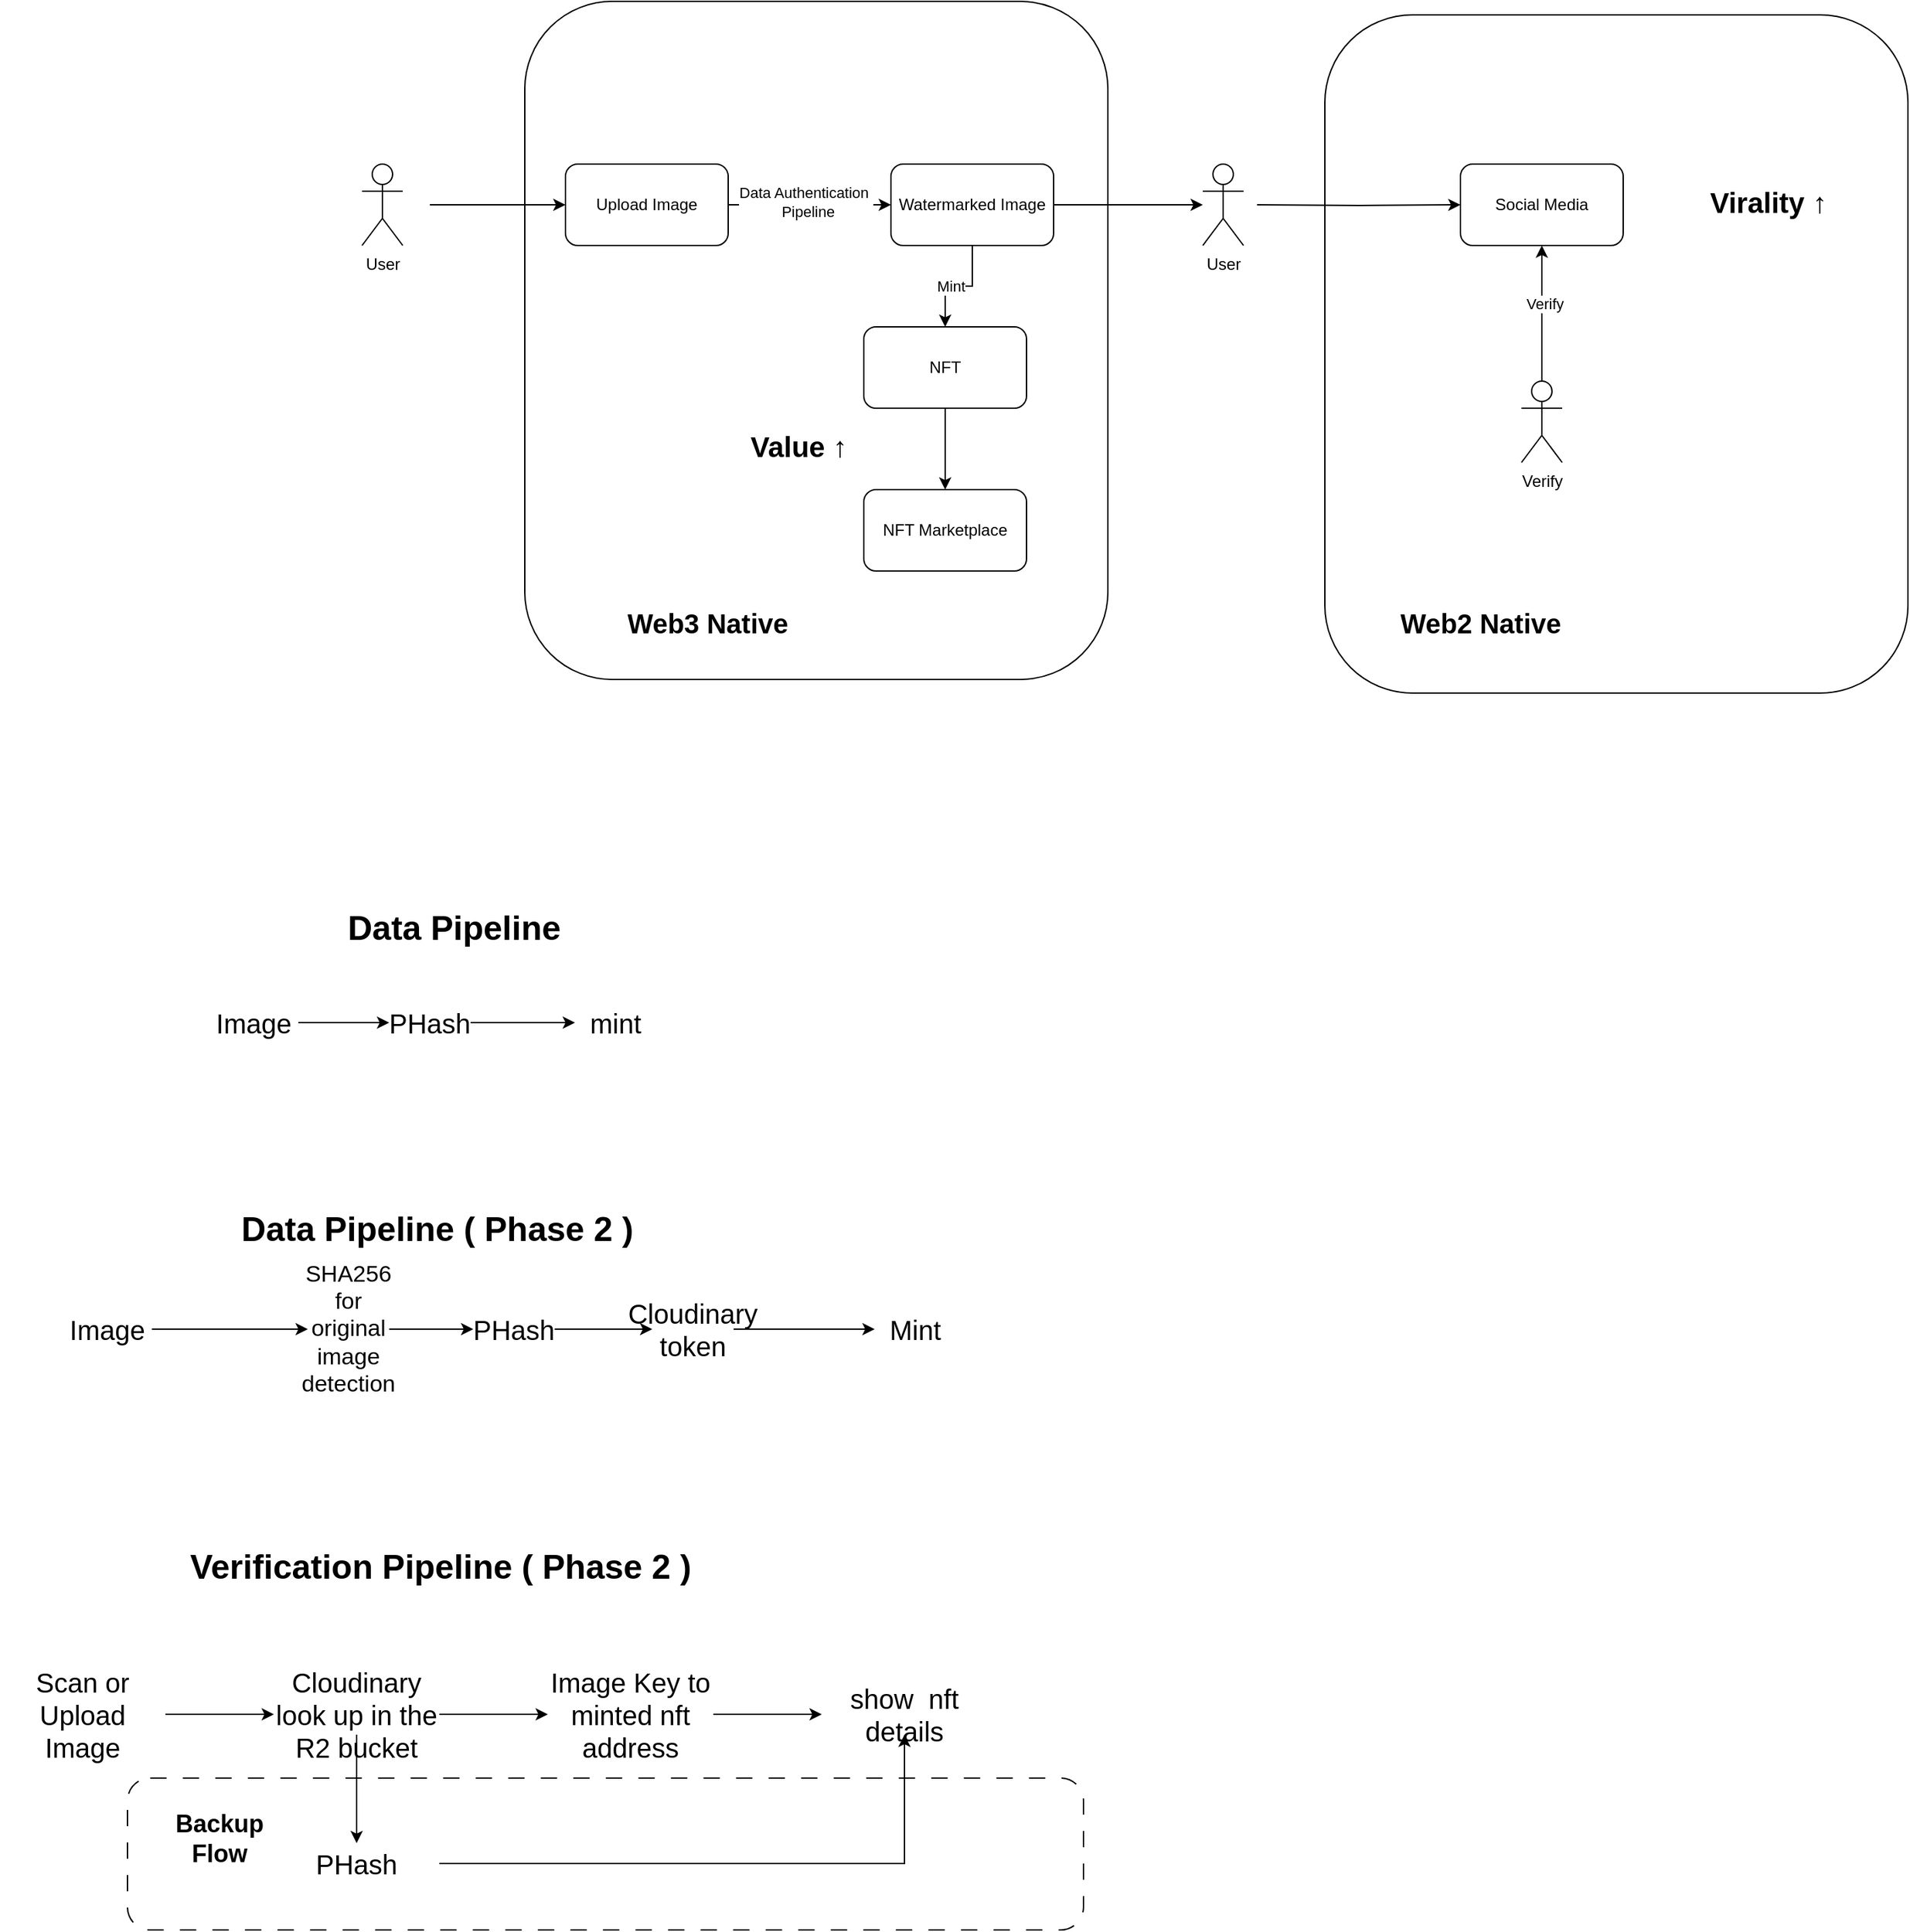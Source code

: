 <mxfile version="26.2.13" pages="4">
  <diagram name="Architecture" id="SdlY6U1H4udfot6sdlyQ">
    <mxGraphModel dx="1600" dy="711" grid="0" gridSize="10" guides="1" tooltips="1" connect="1" arrows="1" fold="1" page="0" pageScale="1" pageWidth="850" pageHeight="1100" math="0" shadow="0">
      <root>
        <mxCell id="0" />
        <mxCell id="1" parent="0" />
        <mxCell id="FPxf1p39scYx3y1_WAn7-32" value="" style="rounded=1;whiteSpace=wrap;html=1;dashed=1;dashPattern=12 12;" vertex="1" parent="1">
          <mxGeometry x="-113" y="1400" width="705" height="112" as="geometry" />
        </mxCell>
        <mxCell id="Ugt37-HIwqrgVjgy8sR8-19" value="" style="rounded=1;whiteSpace=wrap;html=1;" parent="1" vertex="1">
          <mxGeometry x="770" y="100" width="430" height="500" as="geometry" />
        </mxCell>
        <mxCell id="Ugt37-HIwqrgVjgy8sR8-18" value="" style="rounded=1;whiteSpace=wrap;html=1;" parent="1" vertex="1">
          <mxGeometry x="180" y="90" width="430" height="500" as="geometry" />
        </mxCell>
        <mxCell id="Ugt37-HIwqrgVjgy8sR8-10" style="edgeStyle=orthogonalEdgeStyle;rounded=0;orthogonalLoop=1;jettySize=auto;html=1;exitX=1;exitY=0.5;exitDx=0;exitDy=0;entryX=0;entryY=0.5;entryDx=0;entryDy=0;" parent="1" source="Ugt37-HIwqrgVjgy8sR8-1" target="Ugt37-HIwqrgVjgy8sR8-2" edge="1">
          <mxGeometry relative="1" as="geometry" />
        </mxCell>
        <mxCell id="Ugt37-HIwqrgVjgy8sR8-25" value="Data Authentication&amp;nbsp;&lt;div&gt;&amp;nbsp;Pipeline&lt;/div&gt;" style="edgeLabel;html=1;align=center;verticalAlign=middle;resizable=0;points=[];" parent="Ugt37-HIwqrgVjgy8sR8-10" vertex="1" connectable="0">
          <mxGeometry x="-0.235" y="2" relative="1" as="geometry">
            <mxPoint x="11" as="offset" />
          </mxGeometry>
        </mxCell>
        <mxCell id="Ugt37-HIwqrgVjgy8sR8-1" value="Upload Image" style="rounded=1;whiteSpace=wrap;html=1;" parent="1" vertex="1">
          <mxGeometry x="210" y="210" width="120" height="60" as="geometry" />
        </mxCell>
        <mxCell id="Ugt37-HIwqrgVjgy8sR8-11" style="edgeStyle=orthogonalEdgeStyle;rounded=0;orthogonalLoop=1;jettySize=auto;html=1;exitX=0.5;exitY=1;exitDx=0;exitDy=0;entryX=0.5;entryY=0;entryDx=0;entryDy=0;" parent="1" source="Ugt37-HIwqrgVjgy8sR8-2" target="Ugt37-HIwqrgVjgy8sR8-3" edge="1">
          <mxGeometry relative="1" as="geometry" />
        </mxCell>
        <mxCell id="BpX1r6ZqAH9jT2j5T_lQ-10" value="Mint" style="edgeLabel;html=1;align=center;verticalAlign=middle;resizable=0;points=[];" parent="Ugt37-HIwqrgVjgy8sR8-11" vertex="1" connectable="0">
          <mxGeometry x="0.167" relative="1" as="geometry">
            <mxPoint as="offset" />
          </mxGeometry>
        </mxCell>
        <mxCell id="Ugt37-HIwqrgVjgy8sR8-14" style="edgeStyle=orthogonalEdgeStyle;rounded=0;orthogonalLoop=1;jettySize=auto;html=1;exitX=1;exitY=0.5;exitDx=0;exitDy=0;" parent="1" source="Ugt37-HIwqrgVjgy8sR8-2" target="Ugt37-HIwqrgVjgy8sR8-5" edge="1">
          <mxGeometry relative="1" as="geometry" />
        </mxCell>
        <mxCell id="Ugt37-HIwqrgVjgy8sR8-2" value="Watermarked Image" style="rounded=1;whiteSpace=wrap;html=1;" parent="1" vertex="1">
          <mxGeometry x="450" y="210" width="120" height="60" as="geometry" />
        </mxCell>
        <mxCell id="Ugt37-HIwqrgVjgy8sR8-12" style="edgeStyle=orthogonalEdgeStyle;rounded=0;orthogonalLoop=1;jettySize=auto;html=1;exitX=0.5;exitY=1;exitDx=0;exitDy=0;entryX=0.5;entryY=0;entryDx=0;entryDy=0;" parent="1" source="Ugt37-HIwqrgVjgy8sR8-3" target="Ugt37-HIwqrgVjgy8sR8-4" edge="1">
          <mxGeometry relative="1" as="geometry" />
        </mxCell>
        <mxCell id="Ugt37-HIwqrgVjgy8sR8-3" value="NFT" style="rounded=1;whiteSpace=wrap;html=1;" parent="1" vertex="1">
          <mxGeometry x="430" y="330" width="120" height="60" as="geometry" />
        </mxCell>
        <mxCell id="Ugt37-HIwqrgVjgy8sR8-4" value="NFT Marketplace" style="rounded=1;whiteSpace=wrap;html=1;" parent="1" vertex="1">
          <mxGeometry x="430" y="450" width="120" height="60" as="geometry" />
        </mxCell>
        <mxCell id="Ugt37-HIwqrgVjgy8sR8-15" style="edgeStyle=orthogonalEdgeStyle;rounded=0;orthogonalLoop=1;jettySize=auto;html=1;entryX=0;entryY=0.5;entryDx=0;entryDy=0;" parent="1" target="Ugt37-HIwqrgVjgy8sR8-6" edge="1">
          <mxGeometry relative="1" as="geometry">
            <mxPoint x="720" y="240" as="sourcePoint" />
          </mxGeometry>
        </mxCell>
        <mxCell id="Ugt37-HIwqrgVjgy8sR8-5" value="User" style="shape=umlActor;verticalLabelPosition=bottom;verticalAlign=top;html=1;outlineConnect=0;" parent="1" vertex="1">
          <mxGeometry x="680" y="210" width="30" height="60" as="geometry" />
        </mxCell>
        <mxCell id="Ugt37-HIwqrgVjgy8sR8-6" value="Social Media" style="rounded=1;whiteSpace=wrap;html=1;" parent="1" vertex="1">
          <mxGeometry x="870" y="210" width="120" height="60" as="geometry" />
        </mxCell>
        <mxCell id="Ugt37-HIwqrgVjgy8sR8-20" style="edgeStyle=orthogonalEdgeStyle;rounded=0;orthogonalLoop=1;jettySize=auto;html=1;exitX=0.5;exitY=0;exitDx=0;exitDy=0;exitPerimeter=0;entryX=0.5;entryY=1;entryDx=0;entryDy=0;" parent="1" source="Ugt37-HIwqrgVjgy8sR8-8" target="Ugt37-HIwqrgVjgy8sR8-6" edge="1">
          <mxGeometry relative="1" as="geometry" />
        </mxCell>
        <mxCell id="Ugt37-HIwqrgVjgy8sR8-26" value="Verify" style="edgeLabel;html=1;align=center;verticalAlign=middle;resizable=0;points=[];" parent="Ugt37-HIwqrgVjgy8sR8-20" vertex="1" connectable="0">
          <mxGeometry x="0.146" y="-2" relative="1" as="geometry">
            <mxPoint as="offset" />
          </mxGeometry>
        </mxCell>
        <mxCell id="Ugt37-HIwqrgVjgy8sR8-8" value="Verify" style="shape=umlActor;verticalLabelPosition=bottom;verticalAlign=top;html=1;outlineConnect=0;" parent="1" vertex="1">
          <mxGeometry x="915" y="370" width="30" height="60" as="geometry" />
        </mxCell>
        <mxCell id="Ugt37-HIwqrgVjgy8sR8-9" value="" style="endArrow=classic;html=1;rounded=0;" parent="1" target="Ugt37-HIwqrgVjgy8sR8-1" edge="1">
          <mxGeometry width="50" height="50" relative="1" as="geometry">
            <mxPoint x="110" y="240" as="sourcePoint" />
            <mxPoint x="530" y="290" as="targetPoint" />
          </mxGeometry>
        </mxCell>
        <mxCell id="Ugt37-HIwqrgVjgy8sR8-13" value="User" style="shape=umlActor;verticalLabelPosition=bottom;verticalAlign=top;html=1;outlineConnect=0;" parent="1" vertex="1">
          <mxGeometry x="60" y="210" width="30" height="60" as="geometry" />
        </mxCell>
        <mxCell id="Ugt37-HIwqrgVjgy8sR8-21" value="Web3 Native" style="text;html=1;align=center;verticalAlign=middle;whiteSpace=wrap;rounded=0;fontStyle=1;fontSize=20;" parent="1" vertex="1">
          <mxGeometry x="240" y="530" width="150" height="35" as="geometry" />
        </mxCell>
        <mxCell id="Ugt37-HIwqrgVjgy8sR8-22" value="Web2 Native" style="text;html=1;align=center;verticalAlign=middle;whiteSpace=wrap;rounded=0;fontStyle=1;fontSize=20;" parent="1" vertex="1">
          <mxGeometry x="810" y="530" width="150" height="35" as="geometry" />
        </mxCell>
        <mxCell id="Ugt37-HIwqrgVjgy8sR8-23" value="&lt;b&gt;Virality&amp;nbsp;&lt;/b&gt;↑&amp;nbsp;" style="text;html=1;align=center;verticalAlign=middle;whiteSpace=wrap;rounded=0;fontSize=21;" parent="1" vertex="1">
          <mxGeometry x="1010" y="220" width="180" height="35" as="geometry" />
        </mxCell>
        <mxCell id="Ugt37-HIwqrgVjgy8sR8-24" value="&lt;b&gt;Value&amp;nbsp;&lt;/b&gt;↑&amp;nbsp;" style="text;html=1;align=center;verticalAlign=middle;whiteSpace=wrap;rounded=0;fontSize=21;" parent="1" vertex="1">
          <mxGeometry x="330" y="400" width="110" height="35" as="geometry" />
        </mxCell>
        <mxCell id="BpX1r6ZqAH9jT2j5T_lQ-4" value="Data Pipeline" style="text;html=1;align=center;verticalAlign=middle;whiteSpace=wrap;rounded=0;fontStyle=1;fontSize=25;" parent="1" vertex="1">
          <mxGeometry x="3" y="757" width="250" height="30" as="geometry" />
        </mxCell>
        <mxCell id="BpX1r6ZqAH9jT2j5T_lQ-8" style="edgeStyle=orthogonalEdgeStyle;rounded=0;orthogonalLoop=1;jettySize=auto;html=1;exitX=1;exitY=0.5;exitDx=0;exitDy=0;entryX=0;entryY=0.5;entryDx=0;entryDy=0;" parent="1" source="BpX1r6ZqAH9jT2j5T_lQ-5" target="BpX1r6ZqAH9jT2j5T_lQ-6" edge="1">
          <mxGeometry relative="1" as="geometry" />
        </mxCell>
        <mxCell id="BpX1r6ZqAH9jT2j5T_lQ-5" value="&lt;font style=&quot;font-size: 20px;&quot;&gt;Image&amp;nbsp;&lt;/font&gt;" style="text;html=1;align=center;verticalAlign=middle;whiteSpace=wrap;rounded=0;" parent="1" vertex="1">
          <mxGeometry x="-47" y="828" width="60" height="30" as="geometry" />
        </mxCell>
        <mxCell id="BpX1r6ZqAH9jT2j5T_lQ-9" style="edgeStyle=orthogonalEdgeStyle;rounded=0;orthogonalLoop=1;jettySize=auto;html=1;exitX=1;exitY=0.5;exitDx=0;exitDy=0;entryX=0;entryY=0.5;entryDx=0;entryDy=0;" parent="1" source="BpX1r6ZqAH9jT2j5T_lQ-6" target="BpX1r6ZqAH9jT2j5T_lQ-7" edge="1">
          <mxGeometry relative="1" as="geometry" />
        </mxCell>
        <mxCell id="BpX1r6ZqAH9jT2j5T_lQ-6" value="&lt;font style=&quot;font-size: 20px;&quot;&gt;PHash&lt;/font&gt;" style="text;html=1;align=center;verticalAlign=middle;whiteSpace=wrap;rounded=0;" parent="1" vertex="1">
          <mxGeometry x="80" y="828" width="60" height="30" as="geometry" />
        </mxCell>
        <mxCell id="BpX1r6ZqAH9jT2j5T_lQ-7" value="&lt;font style=&quot;font-size: 20px;&quot;&gt;mint&lt;/font&gt;" style="text;html=1;align=center;verticalAlign=middle;whiteSpace=wrap;rounded=0;" parent="1" vertex="1">
          <mxGeometry x="217" y="828" width="60" height="30" as="geometry" />
        </mxCell>
        <mxCell id="FPxf1p39scYx3y1_WAn7-2" value="Data Pipeline ( Phase 2 )&amp;nbsp;" style="text;html=1;align=center;verticalAlign=middle;whiteSpace=wrap;rounded=0;fontStyle=1;fontSize=25;" vertex="1" parent="1">
          <mxGeometry x="-55" y="979" width="348" height="30" as="geometry" />
        </mxCell>
        <mxCell id="FPxf1p39scYx3y1_WAn7-11" value="" style="edgeStyle=orthogonalEdgeStyle;rounded=0;orthogonalLoop=1;jettySize=auto;html=1;" edge="1" parent="1" source="FPxf1p39scYx3y1_WAn7-4" target="FPxf1p39scYx3y1_WAn7-10">
          <mxGeometry relative="1" as="geometry" />
        </mxCell>
        <mxCell id="FPxf1p39scYx3y1_WAn7-4" value="&lt;font style=&quot;font-size: 20px;&quot;&gt;Image&amp;nbsp;&lt;/font&gt;" style="text;html=1;align=center;verticalAlign=middle;whiteSpace=wrap;rounded=0;" vertex="1" parent="1">
          <mxGeometry x="-155" y="1054" width="60" height="30" as="geometry" />
        </mxCell>
        <mxCell id="FPxf1p39scYx3y1_WAn7-13" value="" style="edgeStyle=orthogonalEdgeStyle;rounded=0;orthogonalLoop=1;jettySize=auto;html=1;" edge="1" parent="1" source="FPxf1p39scYx3y1_WAn7-26" target="FPxf1p39scYx3y1_WAn7-12">
          <mxGeometry relative="1" as="geometry" />
        </mxCell>
        <mxCell id="FPxf1p39scYx3y1_WAn7-10" value="&lt;font style=&quot;font-size: 17px;&quot;&gt;SHA256&lt;/font&gt;&lt;div&gt;&lt;font style=&quot;font-size: 17px;&quot;&gt;for original image detection&lt;/font&gt;&lt;/div&gt;" style="text;html=1;align=center;verticalAlign=middle;whiteSpace=wrap;rounded=0;" vertex="1" parent="1">
          <mxGeometry x="20" y="1054" width="60" height="30" as="geometry" />
        </mxCell>
        <mxCell id="FPxf1p39scYx3y1_WAn7-15" value="" style="edgeStyle=orthogonalEdgeStyle;rounded=0;orthogonalLoop=1;jettySize=auto;html=1;" edge="1" parent="1" source="FPxf1p39scYx3y1_WAn7-12" target="FPxf1p39scYx3y1_WAn7-14">
          <mxGeometry relative="1" as="geometry" />
        </mxCell>
        <mxCell id="FPxf1p39scYx3y1_WAn7-12" value="&lt;span style=&quot;font-size: 20px;&quot;&gt;Cloudinary token&lt;/span&gt;" style="text;html=1;align=center;verticalAlign=middle;whiteSpace=wrap;rounded=0;" vertex="1" parent="1">
          <mxGeometry x="274" y="1054" width="60" height="30" as="geometry" />
        </mxCell>
        <mxCell id="FPxf1p39scYx3y1_WAn7-14" value="&lt;span style=&quot;font-size: 20px;&quot;&gt;Mint&lt;/span&gt;" style="text;html=1;align=center;verticalAlign=middle;whiteSpace=wrap;rounded=0;" vertex="1" parent="1">
          <mxGeometry x="438" y="1054" width="60" height="30" as="geometry" />
        </mxCell>
        <mxCell id="FPxf1p39scYx3y1_WAn7-16" value="Verification Pipeline ( Phase 2 )" style="text;html=1;align=center;verticalAlign=middle;whiteSpace=wrap;rounded=0;fontStyle=1;fontSize=25;" vertex="1" parent="1">
          <mxGeometry x="-85" y="1228" width="406" height="30" as="geometry" />
        </mxCell>
        <mxCell id="FPxf1p39scYx3y1_WAn7-19" value="" style="edgeStyle=orthogonalEdgeStyle;rounded=0;orthogonalLoop=1;jettySize=auto;html=1;" edge="1" parent="1" source="FPxf1p39scYx3y1_WAn7-17" target="FPxf1p39scYx3y1_WAn7-18">
          <mxGeometry relative="1" as="geometry" />
        </mxCell>
        <mxCell id="FPxf1p39scYx3y1_WAn7-17" value="&lt;font style=&quot;font-size: 20px;&quot;&gt;Scan or Upload Image&lt;/font&gt;" style="text;html=1;align=center;verticalAlign=middle;whiteSpace=wrap;rounded=0;" vertex="1" parent="1">
          <mxGeometry x="-207" y="1338" width="122" height="30" as="geometry" />
        </mxCell>
        <mxCell id="FPxf1p39scYx3y1_WAn7-21" value="" style="edgeStyle=orthogonalEdgeStyle;rounded=0;orthogonalLoop=1;jettySize=auto;html=1;" edge="1" parent="1" source="FPxf1p39scYx3y1_WAn7-18" target="FPxf1p39scYx3y1_WAn7-20">
          <mxGeometry relative="1" as="geometry" />
        </mxCell>
        <mxCell id="FPxf1p39scYx3y1_WAn7-29" value="" style="edgeStyle=orthogonalEdgeStyle;rounded=0;orthogonalLoop=1;jettySize=auto;html=1;" edge="1" parent="1" source="FPxf1p39scYx3y1_WAn7-18" target="FPxf1p39scYx3y1_WAn7-28">
          <mxGeometry relative="1" as="geometry" />
        </mxCell>
        <mxCell id="FPxf1p39scYx3y1_WAn7-18" value="&lt;font style=&quot;font-size: 20px;&quot;&gt;Cloudinary look up in the R2 bucket&lt;/font&gt;" style="text;html=1;align=center;verticalAlign=middle;whiteSpace=wrap;rounded=0;" vertex="1" parent="1">
          <mxGeometry x="-5" y="1338" width="122" height="30" as="geometry" />
        </mxCell>
        <mxCell id="FPxf1p39scYx3y1_WAn7-25" value="" style="edgeStyle=orthogonalEdgeStyle;rounded=0;orthogonalLoop=1;jettySize=auto;html=1;" edge="1" parent="1" source="FPxf1p39scYx3y1_WAn7-20" target="FPxf1p39scYx3y1_WAn7-24">
          <mxGeometry relative="1" as="geometry" />
        </mxCell>
        <mxCell id="FPxf1p39scYx3y1_WAn7-20" value="&lt;font style=&quot;font-size: 20px;&quot;&gt;Image Key to minted nft address&lt;/font&gt;" style="text;html=1;align=center;verticalAlign=middle;whiteSpace=wrap;rounded=0;" vertex="1" parent="1">
          <mxGeometry x="197" y="1338" width="122" height="30" as="geometry" />
        </mxCell>
        <mxCell id="FPxf1p39scYx3y1_WAn7-24" value="&lt;font style=&quot;font-size: 20px;&quot;&gt;show &amp;nbsp;nft details&lt;/font&gt;" style="text;html=1;align=center;verticalAlign=middle;whiteSpace=wrap;rounded=0;" vertex="1" parent="1">
          <mxGeometry x="399" y="1338" width="122" height="30" as="geometry" />
        </mxCell>
        <mxCell id="FPxf1p39scYx3y1_WAn7-27" value="" style="edgeStyle=orthogonalEdgeStyle;rounded=0;orthogonalLoop=1;jettySize=auto;html=1;" edge="1" parent="1" source="FPxf1p39scYx3y1_WAn7-10" target="FPxf1p39scYx3y1_WAn7-26">
          <mxGeometry relative="1" as="geometry">
            <mxPoint x="80" y="1069" as="sourcePoint" />
            <mxPoint x="221" y="1069" as="targetPoint" />
          </mxGeometry>
        </mxCell>
        <mxCell id="FPxf1p39scYx3y1_WAn7-26" value="&lt;span style=&quot;font-size: 20px;&quot;&gt;PHash&lt;/span&gt;" style="text;html=1;align=center;verticalAlign=middle;whiteSpace=wrap;rounded=0;" vertex="1" parent="1">
          <mxGeometry x="142" y="1054" width="60" height="30" as="geometry" />
        </mxCell>
        <mxCell id="FPxf1p39scYx3y1_WAn7-30" style="edgeStyle=orthogonalEdgeStyle;rounded=0;orthogonalLoop=1;jettySize=auto;html=1;entryX=0.5;entryY=1;entryDx=0;entryDy=0;" edge="1" parent="1" source="FPxf1p39scYx3y1_WAn7-28" target="FPxf1p39scYx3y1_WAn7-24">
          <mxGeometry relative="1" as="geometry" />
        </mxCell>
        <mxCell id="FPxf1p39scYx3y1_WAn7-28" value="&lt;font style=&quot;font-size: 20px;&quot;&gt;PHash&lt;/font&gt;" style="text;html=1;align=center;verticalAlign=middle;whiteSpace=wrap;rounded=0;" vertex="1" parent="1">
          <mxGeometry x="-5" y="1448" width="122" height="30" as="geometry" />
        </mxCell>
        <mxCell id="FPxf1p39scYx3y1_WAn7-31" value="Backup Flow" style="text;html=1;align=center;verticalAlign=middle;whiteSpace=wrap;rounded=0;fontStyle=1;fontSize=18;" vertex="1" parent="1">
          <mxGeometry x="-75" y="1430" width="60" height="30" as="geometry" />
        </mxCell>
      </root>
    </mxGraphModel>
  </diagram>
  <diagram id="y2AX_-SC_xydC1BlpLDu" name="Frontend">
    <mxGraphModel dx="2440" dy="1208" grid="0" gridSize="10" guides="1" tooltips="1" connect="1" arrows="1" fold="1" page="0" pageScale="1" pageWidth="850" pageHeight="1100" math="0" shadow="0">
      <root>
        <mxCell id="0" />
        <mxCell id="1" parent="0" />
        <mxCell id="UKQEmddHt3AZ9TwA1wAA-17" value="" style="rounded=1;whiteSpace=wrap;html=1;" vertex="1" parent="1">
          <mxGeometry x="-28" y="1438" width="1490" height="398" as="geometry" />
        </mxCell>
        <mxCell id="cwnbkCxePR4Ohjtt_Xep-1" value="" style="rounded=1;whiteSpace=wrap;html=1;" parent="1" vertex="1">
          <mxGeometry x="250" y="130" width="470" height="380" as="geometry" />
        </mxCell>
        <mxCell id="cwnbkCxePR4Ohjtt_Xep-2" value="NFT Marketplace" style="rounded=0;whiteSpace=wrap;html=1;" parent="1" vertex="1">
          <mxGeometry x="330" y="250" width="120" height="140" as="geometry" />
        </mxCell>
        <mxCell id="cwnbkCxePR4Ohjtt_Xep-3" value="Verifier App" style="rounded=0;whiteSpace=wrap;html=1;" parent="1" vertex="1">
          <mxGeometry x="540" y="250" width="120" height="140" as="geometry" />
        </mxCell>
        <mxCell id="cwnbkCxePR4Ohjtt_Xep-4" value="Frontend Requirements" style="text;html=1;align=center;verticalAlign=middle;whiteSpace=wrap;rounded=0;fontStyle=1;fontSize=16;" parent="1" vertex="1">
          <mxGeometry x="300" y="180" width="210" height="30" as="geometry" />
        </mxCell>
        <mxCell id="UONl_0vnLgeqRxhJSI32-1" value="" style="rounded=0;whiteSpace=wrap;html=1;" parent="1" vertex="1">
          <mxGeometry x="152.5" y="727" width="505" height="408" as="geometry" />
        </mxCell>
        <mxCell id="UONl_0vnLgeqRxhJSI32-7" value="" style="rounded=1;whiteSpace=wrap;html=1;" parent="1" vertex="1">
          <mxGeometry x="189" y="805" width="169" height="190" as="geometry" />
        </mxCell>
        <mxCell id="UONl_0vnLgeqRxhJSI32-2" value="Pic" style="rounded=1;whiteSpace=wrap;html=1;" parent="1" vertex="1">
          <mxGeometry x="206" y="846" width="120" height="60" as="geometry" />
        </mxCell>
        <mxCell id="UONl_0vnLgeqRxhJSI32-3" value="Connect Wallet" style="rounded=1;whiteSpace=wrap;html=1;" parent="1" vertex="1">
          <mxGeometry x="485" y="750" width="120" height="35" as="geometry" />
        </mxCell>
        <mxCell id="UONl_0vnLgeqRxhJSI32-4" value="Bid&amp;nbsp;" style="rounded=1;whiteSpace=wrap;html=1;" parent="1" vertex="1">
          <mxGeometry x="208" y="918.5" width="34" height="35" as="geometry" />
        </mxCell>
        <mxCell id="UONl_0vnLgeqRxhJSI32-5" value="+" style="rounded=1;whiteSpace=wrap;html=1;" parent="1" vertex="1">
          <mxGeometry x="254" y="918.5" width="34" height="35" as="geometry" />
        </mxCell>
        <mxCell id="UONl_0vnLgeqRxhJSI32-6" value="-" style="rounded=1;whiteSpace=wrap;html=1;" parent="1" vertex="1">
          <mxGeometry x="300" y="918.5" width="34" height="35" as="geometry" />
        </mxCell>
        <mxCell id="UONl_0vnLgeqRxhJSI32-8" value="" style="rounded=1;whiteSpace=wrap;html=1;" parent="1" vertex="1">
          <mxGeometry x="418" y="807" width="169" height="190" as="geometry" />
        </mxCell>
        <mxCell id="UONl_0vnLgeqRxhJSI32-9" value="Pic" style="rounded=1;whiteSpace=wrap;html=1;" parent="1" vertex="1">
          <mxGeometry x="435" y="848" width="120" height="60" as="geometry" />
        </mxCell>
        <mxCell id="UONl_0vnLgeqRxhJSI32-10" value="Bid&amp;nbsp;" style="rounded=1;whiteSpace=wrap;html=1;" parent="1" vertex="1">
          <mxGeometry x="437" y="920.5" width="34" height="35" as="geometry" />
        </mxCell>
        <mxCell id="UONl_0vnLgeqRxhJSI32-11" value="+" style="rounded=1;whiteSpace=wrap;html=1;" parent="1" vertex="1">
          <mxGeometry x="483" y="920.5" width="34" height="35" as="geometry" />
        </mxCell>
        <mxCell id="UONl_0vnLgeqRxhJSI32-12" value="-" style="rounded=1;whiteSpace=wrap;html=1;" parent="1" vertex="1">
          <mxGeometry x="529" y="920.5" width="34" height="35" as="geometry" />
        </mxCell>
        <mxCell id="UONl_0vnLgeqRxhJSI32-13" value="NFT Marketplace" style="text;html=1;align=center;verticalAlign=middle;whiteSpace=wrap;rounded=0;fontStyle=1;fontSize=36;" parent="1" vertex="1">
          <mxGeometry x="75" y="674" width="297" height="30" as="geometry" />
        </mxCell>
        <mxCell id="UKQEmddHt3AZ9TwA1wAA-2" value="Verifier Logic" style="text;html=1;align=center;verticalAlign=middle;whiteSpace=wrap;rounded=0;fontStyle=1;fontSize=36;" vertex="1" parent="1">
          <mxGeometry x="-9" y="1338" width="297" height="30" as="geometry" />
        </mxCell>
        <mxCell id="UKQEmddHt3AZ9TwA1wAA-5" value="" style="edgeStyle=orthogonalEdgeStyle;rounded=0;orthogonalLoop=1;jettySize=auto;html=1;" edge="1" parent="1" source="UKQEmddHt3AZ9TwA1wAA-3" target="UKQEmddHt3AZ9TwA1wAA-4">
          <mxGeometry relative="1" as="geometry" />
        </mxCell>
        <mxCell id="UKQEmddHt3AZ9TwA1wAA-3" value="&lt;b&gt;&lt;font style=&quot;font-size: 21px;&quot;&gt;Scans Pic&lt;/font&gt;&lt;/b&gt;" style="text;html=1;align=center;verticalAlign=middle;whiteSpace=wrap;rounded=0;" vertex="1" parent="1">
          <mxGeometry x="-20" y="1524" width="180" height="30" as="geometry" />
        </mxCell>
        <mxCell id="UKQEmddHt3AZ9TwA1wAA-7" value="" style="edgeStyle=orthogonalEdgeStyle;rounded=0;orthogonalLoop=1;jettySize=auto;html=1;" edge="1" parent="1" source="UKQEmddHt3AZ9TwA1wAA-4" target="UKQEmddHt3AZ9TwA1wAA-6">
          <mxGeometry relative="1" as="geometry" />
        </mxCell>
        <mxCell id="UKQEmddHt3AZ9TwA1wAA-4" value="&lt;b&gt;&lt;font style=&quot;font-size: 21px;&quot;&gt;Calculaters PHash&lt;/font&gt;&lt;/b&gt;" style="text;html=1;align=center;verticalAlign=middle;whiteSpace=wrap;rounded=0;" vertex="1" parent="1">
          <mxGeometry x="240" y="1524" width="206" height="30" as="geometry" />
        </mxCell>
        <mxCell id="UKQEmddHt3AZ9TwA1wAA-11" value="" style="edgeStyle=orthogonalEdgeStyle;rounded=0;orthogonalLoop=1;jettySize=auto;html=1;" edge="1" parent="1" source="UKQEmddHt3AZ9TwA1wAA-6" target="UKQEmddHt3AZ9TwA1wAA-10">
          <mxGeometry relative="1" as="geometry" />
        </mxCell>
        <mxCell id="UKQEmddHt3AZ9TwA1wAA-6" value="&lt;b&gt;&lt;font style=&quot;font-size: 21px;&quot;&gt;Calculaters PHash&lt;/font&gt;&lt;/b&gt;" style="text;html=1;align=center;verticalAlign=middle;whiteSpace=wrap;rounded=0;" vertex="1" parent="1">
          <mxGeometry x="526" y="1524" width="206" height="30" as="geometry" />
        </mxCell>
        <mxCell id="UKQEmddHt3AZ9TwA1wAA-13" value="" style="edgeStyle=orthogonalEdgeStyle;rounded=0;orthogonalLoop=1;jettySize=auto;html=1;" edge="1" parent="1" source="UKQEmddHt3AZ9TwA1wAA-10" target="UKQEmddHt3AZ9TwA1wAA-12">
          <mxGeometry relative="1" as="geometry" />
        </mxCell>
        <mxCell id="UKQEmddHt3AZ9TwA1wAA-10" value="&lt;font style=&quot;font-size: 22px;&quot;&gt;&lt;b&gt;&lt;font&gt;Call the&amp;nbsp;&lt;/font&gt;&lt;/b&gt;&lt;span style=&quot;font-family: Menlo, Monaco, &amp;quot;Courier New&amp;quot;, monospace; text-align: start; white-space: pre; color: rgb(0, 0, 0); background-color: rgb(179, 179, 179);&quot;&gt;get_first_nft_by_phash &lt;/span&gt;&lt;/font&gt;&lt;b style=&quot;font-size: 22px;&quot;&gt;&amp;nbsp; from the contract&lt;/b&gt;" style="text;html=1;align=center;verticalAlign=middle;whiteSpace=wrap;rounded=0;" vertex="1" parent="1">
          <mxGeometry x="813" y="1524" width="508" height="30" as="geometry" />
        </mxCell>
        <mxCell id="UKQEmddHt3AZ9TwA1wAA-15" value="" style="edgeStyle=orthogonalEdgeStyle;rounded=0;orthogonalLoop=1;jettySize=auto;html=1;" edge="1" parent="1" source="UKQEmddHt3AZ9TwA1wAA-12" target="UKQEmddHt3AZ9TwA1wAA-14">
          <mxGeometry relative="1" as="geometry" />
        </mxCell>
        <mxCell id="UKQEmddHt3AZ9TwA1wAA-12" value="&lt;span style=&quot;font-size: 22px;&quot;&gt;&lt;b&gt;get back NFT&lt;/b&gt;&lt;/span&gt;" style="text;html=1;align=center;verticalAlign=middle;whiteSpace=wrap;rounded=0;" vertex="1" parent="1">
          <mxGeometry x="988" y="1634" width="158" height="30" as="geometry" />
        </mxCell>
        <mxCell id="UKQEmddHt3AZ9TwA1wAA-14" value="&lt;span style=&quot;font-size: 22px;&quot;&gt;&lt;b&gt;Show it back to the user&lt;/b&gt;&lt;/span&gt;" style="text;html=1;align=center;verticalAlign=middle;whiteSpace=wrap;rounded=0;" vertex="1" parent="1">
          <mxGeometry x="750" y="1634" width="158" height="30" as="geometry" />
        </mxCell>
      </root>
    </mxGraphModel>
  </diagram>
  <diagram id="uJhZd8uZVskjZq-rBaY8" name="Contracts">
    <mxGraphModel dx="1857" dy="1263" grid="0" gridSize="10" guides="1" tooltips="1" connect="1" arrows="1" fold="1" page="0" pageScale="1" pageWidth="850" pageHeight="1100" math="0" shadow="0">
      <root>
        <mxCell id="0" />
        <mxCell id="1" parent="0" />
        <mxCell id="k0MfFibqVgcLgkjUEGqe-1" value="&lt;b&gt;&lt;font style=&quot;font-size: 18px;&quot;&gt;MarketPlace Contracts&lt;/font&gt;&lt;/b&gt;" style="rounded=1;whiteSpace=wrap;html=1;" parent="1" vertex="1">
          <mxGeometry x="250" y="190" width="160" height="280" as="geometry" />
        </mxCell>
        <mxCell id="k0MfFibqVgcLgkjUEGqe-3" style="edgeStyle=orthogonalEdgeStyle;rounded=0;orthogonalLoop=1;jettySize=auto;html=1;exitX=0.5;exitY=1;exitDx=0;exitDy=0;" parent="1" source="k0MfFibqVgcLgkjUEGqe-2" target="k0MfFibqVgcLgkjUEGqe-1" edge="1">
          <mxGeometry relative="1" as="geometry" />
        </mxCell>
        <mxCell id="Rj4jER5wyPSFAX4JNP4G-11" style="edgeStyle=orthogonalEdgeStyle;rounded=0;orthogonalLoop=1;jettySize=auto;html=1;exitX=1;exitY=0.5;exitDx=0;exitDy=0;entryX=0.5;entryY=0;entryDx=0;entryDy=0;dashed=1;dashPattern=8 8;" edge="1" parent="1" source="k0MfFibqVgcLgkjUEGqe-2" target="k0MfFibqVgcLgkjUEGqe-1">
          <mxGeometry relative="1" as="geometry" />
        </mxCell>
        <mxCell id="k0MfFibqVgcLgkjUEGqe-2" value="&lt;b&gt;&lt;font style=&quot;font-size: 17px;&quot;&gt;NFT contract&lt;/font&gt;&lt;/b&gt;" style="rounded=1;whiteSpace=wrap;html=1;" parent="1" vertex="1">
          <mxGeometry x="30" y="-40" width="160" height="280" as="geometry" />
        </mxCell>
        <mxCell id="Rj4jER5wyPSFAX4JNP4G-1" value="Marketplace Flow" style="text;html=1;align=center;verticalAlign=middle;whiteSpace=wrap;rounded=0;fontStyle=1;fontSize=35;" vertex="1" parent="1">
          <mxGeometry x="-140" y="730" width="377" height="30" as="geometry" />
        </mxCell>
        <mxCell id="Rj4jER5wyPSFAX4JNP4G-6" value="" style="edgeStyle=orthogonalEdgeStyle;rounded=0;orthogonalLoop=1;jettySize=auto;html=1;" edge="1" parent="1" source="Rj4jER5wyPSFAX4JNP4G-2" target="Rj4jER5wyPSFAX4JNP4G-5">
          <mxGeometry relative="1" as="geometry" />
        </mxCell>
        <mxCell id="Rj4jER5wyPSFAX4JNP4G-2" value="&lt;font style=&quot;font-size: 22px;&quot;&gt;Mint NFT&lt;/font&gt;" style="text;html=1;align=center;verticalAlign=middle;whiteSpace=wrap;rounded=0;fontStyle=1" vertex="1" parent="1">
          <mxGeometry x="10" y="830" width="120" height="30" as="geometry" />
        </mxCell>
        <mxCell id="Rj4jER5wyPSFAX4JNP4G-10" value="" style="edgeStyle=orthogonalEdgeStyle;rounded=0;orthogonalLoop=1;jettySize=auto;html=1;" edge="1" parent="1" source="Rj4jER5wyPSFAX4JNP4G-5" target="Rj4jER5wyPSFAX4JNP4G-9">
          <mxGeometry relative="1" as="geometry" />
        </mxCell>
        <mxCell id="Rj4jER5wyPSFAX4JNP4G-5" value="&lt;font style=&quot;font-size: 22px;&quot;&gt;Soft List&lt;/font&gt;" style="text;html=1;align=center;verticalAlign=middle;whiteSpace=wrap;rounded=0;fontStyle=1" vertex="1" parent="1">
          <mxGeometry x="210" y="830" width="120" height="30" as="geometry" />
        </mxCell>
        <mxCell id="Rj4jER5wyPSFAX4JNP4G-9" value="&lt;font style=&quot;font-size: 22px;&quot;&gt;Convert to Hard List&amp;nbsp;&lt;/font&gt;&lt;div&gt;&lt;font style=&quot;font-size: 22px;&quot;&gt;if required&lt;/font&gt;&lt;/div&gt;" style="text;html=1;align=center;verticalAlign=middle;whiteSpace=wrap;rounded=0;fontStyle=1" vertex="1" parent="1">
          <mxGeometry x="410" y="830" width="120" height="30" as="geometry" />
        </mxCell>
        <mxCell id="Rj4jER5wyPSFAX4JNP4G-12" value="&lt;span&gt;Soft List&lt;/span&gt;" style="text;html=1;align=center;verticalAlign=middle;whiteSpace=wrap;rounded=0;fontSize=17;fontStyle=1" vertex="1" parent="1">
          <mxGeometry x="200" y="60" width="103" height="30" as="geometry" />
        </mxCell>
        <mxCell id="Rj4jER5wyPSFAX4JNP4G-13" value="Hard List" style="text;html=1;align=center;verticalAlign=middle;whiteSpace=wrap;rounded=0;fontSize=17;fontStyle=1" vertex="1" parent="1">
          <mxGeometry y="290" width="103" height="30" as="geometry" />
        </mxCell>
        <mxCell id="Rj4jER5wyPSFAX4JNP4G-15" style="edgeStyle=orthogonalEdgeStyle;rounded=0;orthogonalLoop=1;jettySize=auto;html=1;entryX=0.5;entryY=1;entryDx=0;entryDy=0;" edge="1" parent="1" target="Rj4jER5wyPSFAX4JNP4G-5">
          <mxGeometry relative="1" as="geometry">
            <mxPoint x="270" y="950" as="sourcePoint" />
          </mxGeometry>
        </mxCell>
        <mxCell id="Rj4jER5wyPSFAX4JNP4G-14" value="&lt;font style=&quot;font-size: 16px;&quot;&gt;Allow people to bid their price&lt;/font&gt;" style="text;html=1;align=center;verticalAlign=middle;whiteSpace=wrap;rounded=0;fontStyle=1" vertex="1" parent="1">
          <mxGeometry x="210" y="960" width="120" height="30" as="geometry" />
        </mxCell>
        <mxCell id="Rj4jER5wyPSFAX4JNP4G-18" style="edgeStyle=orthogonalEdgeStyle;rounded=0;orthogonalLoop=1;jettySize=auto;html=1;" edge="1" parent="1" source="Rj4jER5wyPSFAX4JNP4G-16">
          <mxGeometry relative="1" as="geometry">
            <mxPoint x="470" y="870" as="targetPoint" />
          </mxGeometry>
        </mxCell>
        <mxCell id="Rj4jER5wyPSFAX4JNP4G-16" value="&lt;font style=&quot;font-size: 16px;&quot;&gt;Allow people to bid their price&lt;/font&gt;" style="text;html=1;align=center;verticalAlign=middle;whiteSpace=wrap;rounded=0;fontStyle=1" vertex="1" parent="1">
          <mxGeometry x="410" y="960" width="120" height="30" as="geometry" />
        </mxCell>
      </root>
    </mxGraphModel>
  </diagram>
  <diagram id="VsetFV8s5-oLD046Cfav" name="Backend">
    <mxGraphModel dx="1457" dy="863" grid="0" gridSize="10" guides="1" tooltips="1" connect="1" arrows="1" fold="1" page="0" pageScale="1" pageWidth="850" pageHeight="1100" math="0" shadow="0">
      <root>
        <mxCell id="0" />
        <mxCell id="1" parent="0" />
        <mxCell id="90wLSoSivXzPRE3etq9X-12" value="" style="rounded=1;whiteSpace=wrap;html=1;" vertex="1" parent="1">
          <mxGeometry x="220" y="110" width="680" height="380" as="geometry" />
        </mxCell>
        <mxCell id="90wLSoSivXzPRE3etq9X-5" value="" style="edgeStyle=orthogonalEdgeStyle;rounded=0;orthogonalLoop=1;jettySize=auto;html=1;" edge="1" parent="1" source="90wLSoSivXzPRE3etq9X-2" target="90wLSoSivXzPRE3etq9X-4">
          <mxGeometry relative="1" as="geometry" />
        </mxCell>
        <mxCell id="90wLSoSivXzPRE3etq9X-2" value="Calculates&amp;nbsp;&lt;div&gt;PHash&lt;/div&gt;" style="rounded=1;whiteSpace=wrap;html=1;" vertex="1" parent="1">
          <mxGeometry x="260" y="280" width="120" height="60" as="geometry" />
        </mxCell>
        <mxCell id="90wLSoSivXzPRE3etq9X-10" value="" style="edgeStyle=orthogonalEdgeStyle;rounded=0;orthogonalLoop=1;jettySize=auto;html=1;" edge="1" parent="1" source="90wLSoSivXzPRE3etq9X-4" target="90wLSoSivXzPRE3etq9X-9">
          <mxGeometry relative="1" as="geometry" />
        </mxCell>
        <mxCell id="90wLSoSivXzPRE3etq9X-11" value="Call the&amp;nbsp;&lt;div&gt;Marketplace contract&lt;/div&gt;" style="edgeLabel;html=1;align=center;verticalAlign=middle;resizable=0;points=[];" vertex="1" connectable="0" parent="90wLSoSivXzPRE3etq9X-10">
          <mxGeometry x="-0.075" y="1" relative="1" as="geometry">
            <mxPoint as="offset" />
          </mxGeometry>
        </mxCell>
        <mxCell id="90wLSoSivXzPRE3etq9X-16" style="edgeStyle=orthogonalEdgeStyle;rounded=0;orthogonalLoop=1;jettySize=auto;html=1;exitX=0.5;exitY=1;exitDx=0;exitDy=0;entryX=0.5;entryY=0;entryDx=0;entryDy=0;dashed=1;dashPattern=8 8;" edge="1" parent="1" source="90wLSoSivXzPRE3etq9X-4" target="90wLSoSivXzPRE3etq9X-14">
          <mxGeometry relative="1" as="geometry" />
        </mxCell>
        <mxCell id="90wLSoSivXzPRE3etq9X-4" value="Mints an NFT with this PHash as verifier" style="rounded=1;whiteSpace=wrap;html=1;" vertex="1" parent="1">
          <mxGeometry x="450" y="280" width="120" height="60" as="geometry" />
        </mxCell>
        <mxCell id="90wLSoSivXzPRE3etq9X-7" style="edgeStyle=orthogonalEdgeStyle;rounded=0;orthogonalLoop=1;jettySize=auto;html=1;exitX=1;exitY=0.333;exitDx=0;exitDy=0;exitPerimeter=0;entryX=0;entryY=0.5;entryDx=0;entryDy=0;" edge="1" parent="1" source="90wLSoSivXzPRE3etq9X-6" target="90wLSoSivXzPRE3etq9X-2">
          <mxGeometry relative="1" as="geometry">
            <Array as="points">
              <mxPoint x="120" y="310" />
            </Array>
          </mxGeometry>
        </mxCell>
        <mxCell id="90wLSoSivXzPRE3etq9X-8" value="Uploads&amp;nbsp;&lt;div&gt;Image&lt;/div&gt;" style="edgeLabel;html=1;align=center;verticalAlign=middle;resizable=0;points=[];" vertex="1" connectable="0" parent="90wLSoSivXzPRE3etq9X-7">
          <mxGeometry x="-0.04" relative="1" as="geometry">
            <mxPoint as="offset" />
          </mxGeometry>
        </mxCell>
        <mxCell id="90wLSoSivXzPRE3etq9X-6" value="Actor" style="shape=umlActor;verticalLabelPosition=bottom;verticalAlign=top;html=1;outlineConnect=0;" vertex="1" parent="1">
          <mxGeometry x="90" y="280" width="30" height="60" as="geometry" />
        </mxCell>
        <mxCell id="90wLSoSivXzPRE3etq9X-9" value="Lists on the Sigillum Marketplace" style="whiteSpace=wrap;html=1;rounded=1;" vertex="1" parent="1">
          <mxGeometry x="750" y="280" width="120" height="60" as="geometry" />
        </mxCell>
        <mxCell id="90wLSoSivXzPRE3etq9X-13" value="&lt;b&gt;&lt;font style=&quot;font-size: 30px;&quot;&gt;Server&amp;nbsp;&lt;/font&gt;&lt;/b&gt;" style="text;html=1;align=center;verticalAlign=middle;whiteSpace=wrap;rounded=0;" vertex="1" parent="1">
          <mxGeometry x="280" y="140" width="60" height="33" as="geometry" />
        </mxCell>
        <mxCell id="90wLSoSivXzPRE3etq9X-14" value="NFT Contract" style="swimlane;whiteSpace=wrap;html=1;" vertex="1" parent="1">
          <mxGeometry x="450" y="620" width="200" height="200" as="geometry" />
        </mxCell>
        <mxCell id="90wLSoSivXzPRE3etq9X-17" value="Marketplace Contracts" style="swimlane;whiteSpace=wrap;html=1;" vertex="1" parent="1">
          <mxGeometry x="810" y="620" width="200" height="200" as="geometry" />
        </mxCell>
        <mxCell id="90wLSoSivXzPRE3etq9X-18" style="edgeStyle=orthogonalEdgeStyle;rounded=0;orthogonalLoop=1;jettySize=auto;html=1;exitX=0.5;exitY=1;exitDx=0;exitDy=0;entryX=0.456;entryY=0.004;entryDx=0;entryDy=0;entryPerimeter=0;dashed=1;dashPattern=8 8;" edge="1" parent="1" source="90wLSoSivXzPRE3etq9X-9" target="90wLSoSivXzPRE3etq9X-17">
          <mxGeometry relative="1" as="geometry" />
        </mxCell>
        <mxCell id="QlR9zi3L8L-aNLPZxeEs-1" value="&lt;b&gt;&lt;font style=&quot;font-size: 15px;&quot;&gt;Soft List&amp;nbsp;&lt;/font&gt;&lt;/b&gt;" style="edgeLabel;html=1;align=center;verticalAlign=middle;resizable=0;points=[];" vertex="1" connectable="0" parent="90wLSoSivXzPRE3etq9X-18">
          <mxGeometry x="0.304" y="6" relative="1" as="geometry">
            <mxPoint x="-4" y="36" as="offset" />
          </mxGeometry>
        </mxCell>
      </root>
    </mxGraphModel>
  </diagram>
</mxfile>
